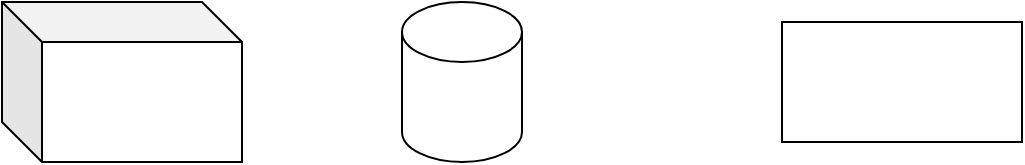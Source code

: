 <mxfile version="14.6.11" type="github">
  <diagram id="3pN7MRUJVDQ_xJ5EEt2v" name="Page-1">
    <mxGraphModel dx="1354" dy="761" grid="1" gridSize="10" guides="1" tooltips="1" connect="1" arrows="1" fold="1" page="1" pageScale="1" pageWidth="827" pageHeight="1169" math="0" shadow="0">
      <root>
        <mxCell id="0" />
        <mxCell id="1" parent="0" />
        <mxCell id="dgkW4ihQZCA4VkHkmteK-1" value="" style="rounded=0;whiteSpace=wrap;html=1;" vertex="1" parent="1">
          <mxGeometry x="520" y="270" width="120" height="60" as="geometry" />
        </mxCell>
        <mxCell id="dgkW4ihQZCA4VkHkmteK-2" value="" style="shape=cube;whiteSpace=wrap;html=1;boundedLbl=1;backgroundOutline=1;darkOpacity=0.05;darkOpacity2=0.1;" vertex="1" parent="1">
          <mxGeometry x="130" y="260" width="120" height="80" as="geometry" />
        </mxCell>
        <mxCell id="dgkW4ihQZCA4VkHkmteK-4" value="" style="shape=cylinder3;whiteSpace=wrap;html=1;boundedLbl=1;backgroundOutline=1;size=15;" vertex="1" parent="1">
          <mxGeometry x="330" y="260" width="60" height="80" as="geometry" />
        </mxCell>
      </root>
    </mxGraphModel>
  </diagram>
</mxfile>
